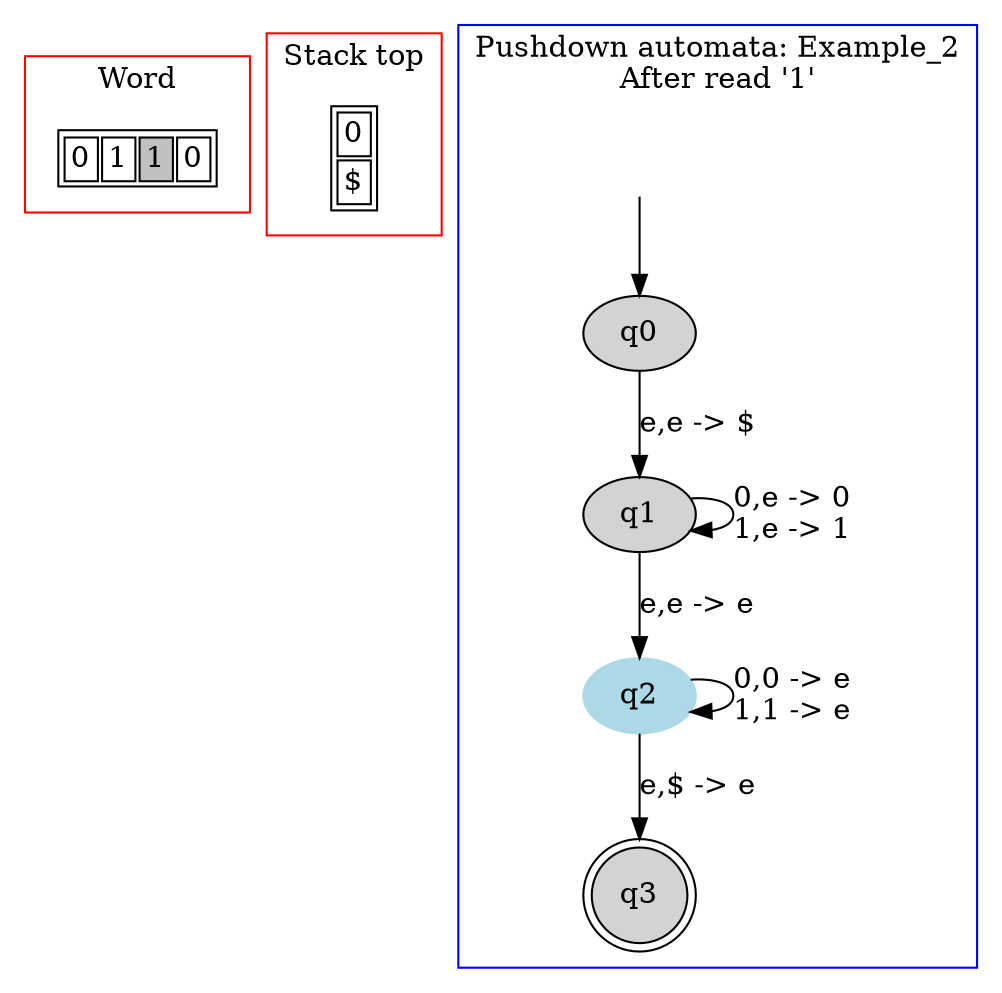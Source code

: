 digraph G {
	subgraph cluster_0 {
		node [shape=plaintext];

struct1 [label=<<TABLE>
<TR>
<TD><FONT>0</FONT></TD>
<TD><FONT>1</FONT></TD>
<TD BGCOLOR="gray"><FONT>1</FONT></TD>
<TD><FONT>0</FONT></TD>
</TR>
</TABLE>>];
label = "Word";
color=red;
}
	subgraph cluster_2 {
		node [shape=plaintext];

struct2 [label=<<TABLE>
<TR>
<TD>
0</TD>
</TR>
<TR>
<TD>
$</TD>
</TR>
</TABLE>>];
label = "Stack top";
color=red;
}
	subgraph cluster_1 {
		node [style=filled];
		label = "Pushdown automata: Example_2
After read '1'"
		color=blue;

		q0;
		q1;
		q2 [color="lightblue"];
		q3 [shape="doublecircle"];
		q0->q1[label="e,e -> $"];
		q1->q1[label="0,e -> 0
1,e -> 1"];
		q1->q2[label="e,e -> e"];
		q2->q2[label="0,0 -> e
1,1 -> e"];
		q2->q3[label="e,$ -> e"];
x [color=white, label=""];		x->q0	}

}